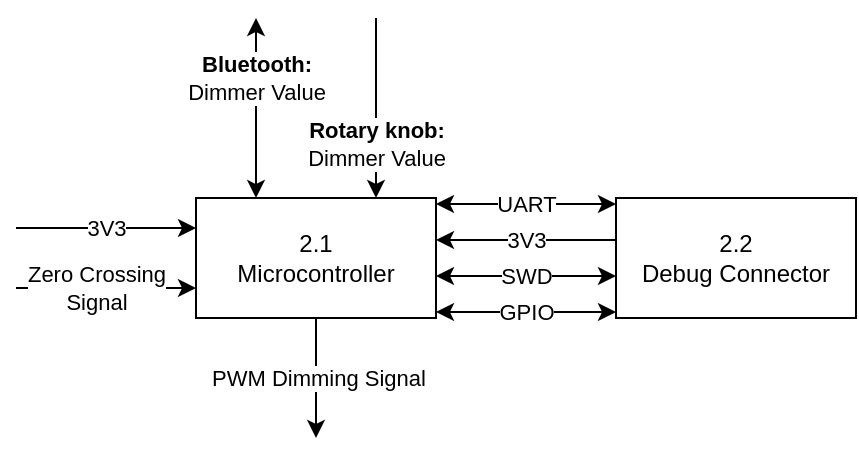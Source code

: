 <mxfile version="15.6.8" type="device"><diagram id="LreAXuGCJWAEVttt0ryW" name="Page-1"><mxGraphModel dx="845" dy="388" grid="1" gridSize="10" guides="1" tooltips="1" connect="1" arrows="1" fold="1" page="1" pageScale="1" pageWidth="827" pageHeight="1169" math="0" shadow="0"><root><mxCell id="0"/><mxCell id="1" parent="0"/><mxCell id="VpGozssBYYE6dHIgdtSQ-2" value="PWM Dimming Signal" style="edgeStyle=orthogonalEdgeStyle;rounded=0;orthogonalLoop=1;jettySize=auto;html=1;" edge="1" parent="1" source="VpGozssBYYE6dHIgdtSQ-1"><mxGeometry relative="1" as="geometry"><mxPoint x="410" y="330" as="targetPoint"/></mxGeometry></mxCell><mxCell id="VpGozssBYYE6dHIgdtSQ-1" value="2.1&lt;br&gt;Microcontroller" style="rounded=0;whiteSpace=wrap;html=1;" vertex="1" parent="1"><mxGeometry x="350" y="210" width="120" height="60" as="geometry"/></mxCell><mxCell id="VpGozssBYYE6dHIgdtSQ-4" value="2.2&lt;br&gt;Debug Connector" style="rounded=0;whiteSpace=wrap;html=1;" vertex="1" parent="1"><mxGeometry x="560" y="210" width="120" height="60" as="geometry"/></mxCell><mxCell id="VpGozssBYYE6dHIgdtSQ-8" value="UART" style="endArrow=classic;startArrow=classic;html=1;rounded=0;entryX=0;entryY=0;entryDx=0;entryDy=0;exitX=1;exitY=0;exitDx=0;exitDy=0;" edge="1" parent="1"><mxGeometry width="50" height="50" relative="1" as="geometry"><mxPoint x="470" y="213" as="sourcePoint"/><mxPoint x="560" y="213" as="targetPoint"/></mxGeometry></mxCell><mxCell id="VpGozssBYYE6dHIgdtSQ-9" value="SWD" style="endArrow=classic;startArrow=classic;html=1;rounded=0;exitX=1;exitY=0.75;exitDx=0;exitDy=0;entryX=0;entryY=0.75;entryDx=0;entryDy=0;" edge="1" parent="1"><mxGeometry width="50" height="50" relative="1" as="geometry"><mxPoint x="470" y="249" as="sourcePoint"/><mxPoint x="560" y="249" as="targetPoint"/></mxGeometry></mxCell><mxCell id="VpGozssBYYE6dHIgdtSQ-10" value="GPIO" style="endArrow=classic;startArrow=classic;html=1;rounded=0;entryX=0;entryY=1;entryDx=0;entryDy=0;exitX=1;exitY=1;exitDx=0;exitDy=0;" edge="1" parent="1"><mxGeometry width="50" height="50" relative="1" as="geometry"><mxPoint x="470" y="267" as="sourcePoint"/><mxPoint x="560" y="267" as="targetPoint"/></mxGeometry></mxCell><mxCell id="VpGozssBYYE6dHIgdtSQ-13" value="3V3" style="endArrow=classic;html=1;rounded=0;entryX=1;entryY=0.25;entryDx=0;entryDy=0;exitX=0;exitY=0.25;exitDx=0;exitDy=0;" edge="1" parent="1"><mxGeometry width="50" height="50" relative="1" as="geometry"><mxPoint x="560" y="231" as="sourcePoint"/><mxPoint x="470" y="231" as="targetPoint"/></mxGeometry></mxCell><mxCell id="VpGozssBYYE6dHIgdtSQ-14" value="Zero Crossing&lt;br&gt;Signal" style="endArrow=classic;html=1;rounded=0;entryX=0;entryY=0.75;entryDx=0;entryDy=0;" edge="1" parent="1" target="VpGozssBYYE6dHIgdtSQ-1"><mxGeometry x="-0.111" width="50" height="50" relative="1" as="geometry"><mxPoint x="260" y="255" as="sourcePoint"/><mxPoint x="460" y="280" as="targetPoint"/><mxPoint as="offset"/></mxGeometry></mxCell><mxCell id="VpGozssBYYE6dHIgdtSQ-15" value="3V3" style="endArrow=classic;html=1;rounded=0;entryX=0;entryY=0.25;entryDx=0;entryDy=0;" edge="1" parent="1" target="VpGozssBYYE6dHIgdtSQ-1"><mxGeometry width="50" height="50" relative="1" as="geometry"><mxPoint x="260" y="225" as="sourcePoint"/><mxPoint x="360" y="265" as="targetPoint"/></mxGeometry></mxCell><mxCell id="VpGozssBYYE6dHIgdtSQ-19" value="&lt;b&gt;Bluetooth:&lt;/b&gt;&lt;br&gt;Dimmer Value" style="endArrow=classic;startArrow=classic;html=1;rounded=0;exitX=0.25;exitY=0;exitDx=0;exitDy=0;" edge="1" parent="1" source="VpGozssBYYE6dHIgdtSQ-1"><mxGeometry x="0.333" width="50" height="50" relative="1" as="geometry"><mxPoint x="380" y="200" as="sourcePoint"/><mxPoint x="380" y="120" as="targetPoint"/><mxPoint as="offset"/></mxGeometry></mxCell><mxCell id="VpGozssBYYE6dHIgdtSQ-20" value="&lt;b&gt;Rotary knob:&lt;/b&gt;&lt;br&gt;Dimmer Value" style="endArrow=classic;html=1;rounded=0;entryX=0.75;entryY=0;entryDx=0;entryDy=0;" edge="1" parent="1" target="VpGozssBYYE6dHIgdtSQ-1"><mxGeometry x="0.4" width="50" height="50" relative="1" as="geometry"><mxPoint x="440" y="120" as="sourcePoint"/><mxPoint x="450" y="190" as="targetPoint"/><mxPoint as="offset"/></mxGeometry></mxCell></root></mxGraphModel></diagram></mxfile>